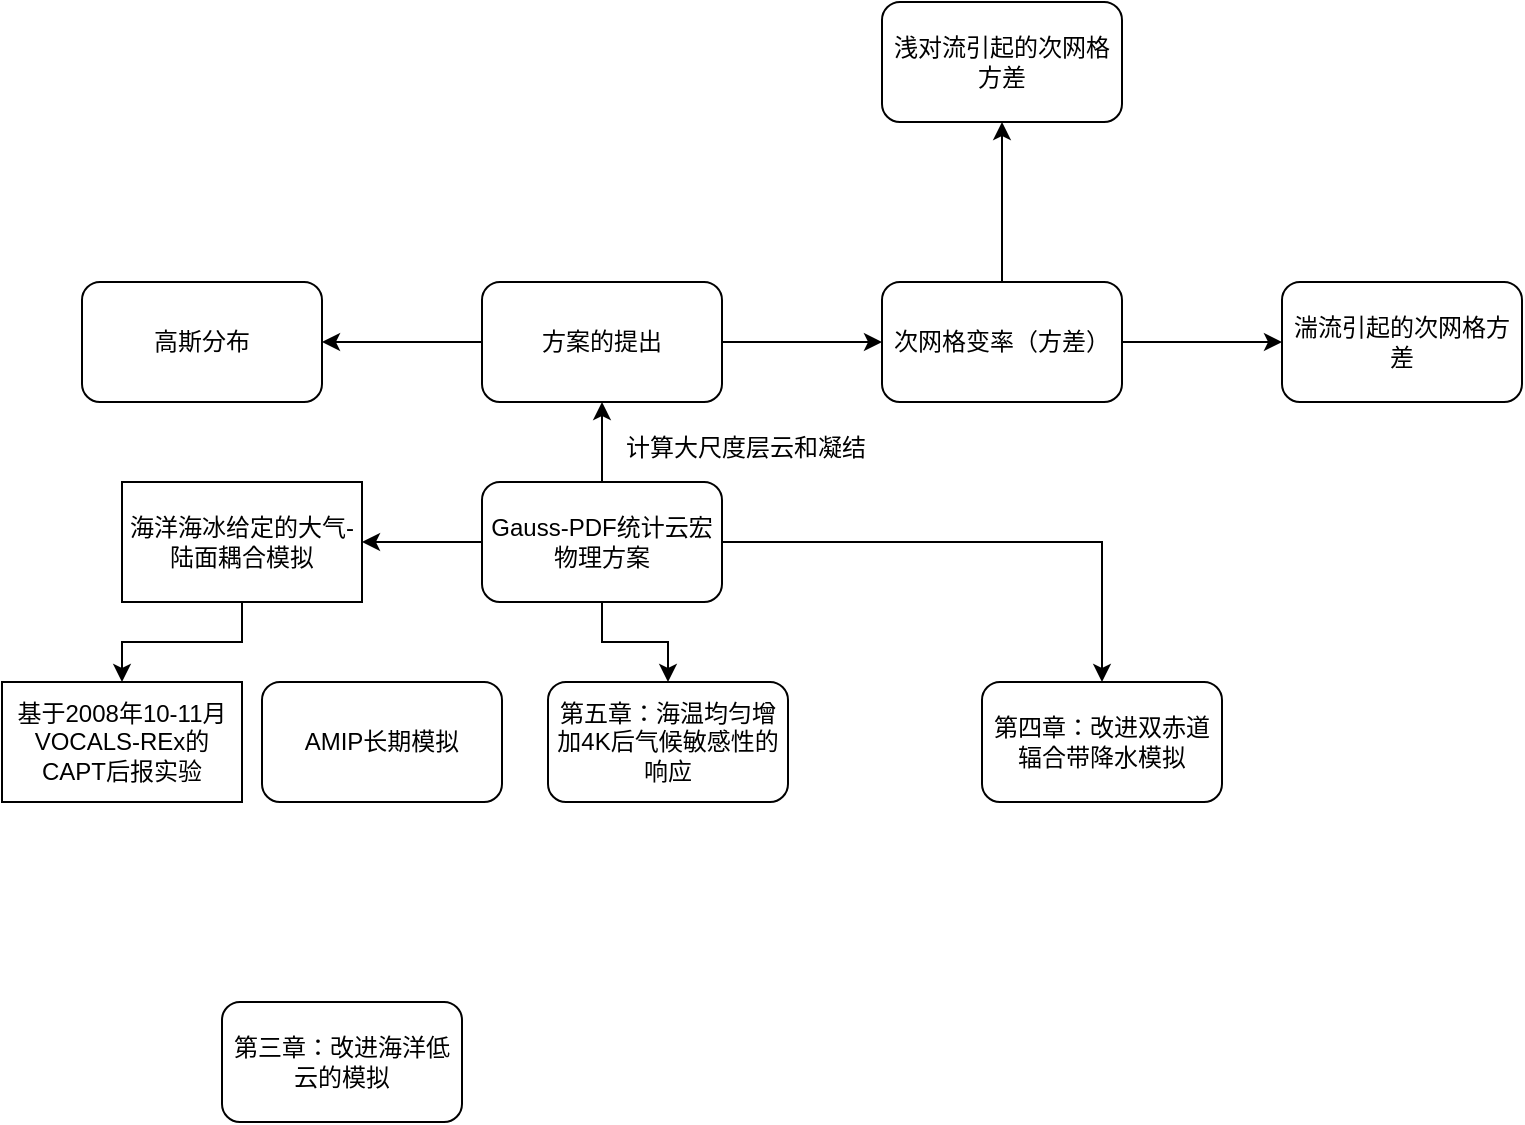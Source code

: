 <mxfile version="10.6.7" type="github"><diagram id="khHT-pT8tGAiW_tZvQOd" name="第 1 页"><mxGraphModel dx="869" dy="544" grid="1" gridSize="10" guides="1" tooltips="1" connect="1" arrows="1" fold="1" page="1" pageScale="1" pageWidth="827" pageHeight="1169" math="0" shadow="0"><root><mxCell id="0"/><mxCell id="1" parent="0"/><mxCell id="z7sMfUC4AmE6oy5Jhjeg-5" value="" style="edgeStyle=orthogonalEdgeStyle;rounded=0;orthogonalLoop=1;jettySize=auto;html=1;" edge="1" parent="1" source="z7sMfUC4AmE6oy5Jhjeg-1" target="z7sMfUC4AmE6oy5Jhjeg-4"><mxGeometry relative="1" as="geometry"/></mxCell><mxCell id="z7sMfUC4AmE6oy5Jhjeg-7" value="" style="edgeStyle=orthogonalEdgeStyle;rounded=0;orthogonalLoop=1;jettySize=auto;html=1;" edge="1" parent="1" source="z7sMfUC4AmE6oy5Jhjeg-1" target="z7sMfUC4AmE6oy5Jhjeg-6"><mxGeometry relative="1" as="geometry"/></mxCell><mxCell id="z7sMfUC4AmE6oy5Jhjeg-13" value="" style="edgeStyle=orthogonalEdgeStyle;rounded=0;orthogonalLoop=1;jettySize=auto;html=1;" edge="1" parent="1" source="z7sMfUC4AmE6oy5Jhjeg-1" target="z7sMfUC4AmE6oy5Jhjeg-12"><mxGeometry relative="1" as="geometry"/></mxCell><mxCell id="z7sMfUC4AmE6oy5Jhjeg-1" value="Gauss-PDF统计云宏物理方案" style="rounded=1;whiteSpace=wrap;html=1;" vertex="1" parent="1"><mxGeometry x="260" y="360" width="120" height="60" as="geometry"/></mxCell><mxCell id="z7sMfUC4AmE6oy5Jhjeg-16" value="" style="edgeStyle=orthogonalEdgeStyle;rounded=0;orthogonalLoop=1;jettySize=auto;html=1;" edge="1" parent="1" source="z7sMfUC4AmE6oy5Jhjeg-12" target="z7sMfUC4AmE6oy5Jhjeg-15"><mxGeometry relative="1" as="geometry"/></mxCell><mxCell id="z7sMfUC4AmE6oy5Jhjeg-18" value="" style="edgeStyle=orthogonalEdgeStyle;rounded=0;orthogonalLoop=1;jettySize=auto;html=1;" edge="1" parent="1" source="z7sMfUC4AmE6oy5Jhjeg-12" target="z7sMfUC4AmE6oy5Jhjeg-17"><mxGeometry relative="1" as="geometry"/></mxCell><mxCell id="z7sMfUC4AmE6oy5Jhjeg-12" value="方案的提出" style="rounded=1;whiteSpace=wrap;html=1;" vertex="1" parent="1"><mxGeometry x="260" y="260" width="120" height="60" as="geometry"/></mxCell><mxCell id="z7sMfUC4AmE6oy5Jhjeg-20" value="" style="edgeStyle=orthogonalEdgeStyle;rounded=0;orthogonalLoop=1;jettySize=auto;html=1;" edge="1" parent="1" source="z7sMfUC4AmE6oy5Jhjeg-17" target="z7sMfUC4AmE6oy5Jhjeg-19"><mxGeometry relative="1" as="geometry"/></mxCell><mxCell id="z7sMfUC4AmE6oy5Jhjeg-22" value="" style="edgeStyle=orthogonalEdgeStyle;rounded=0;orthogonalLoop=1;jettySize=auto;html=1;" edge="1" parent="1" source="z7sMfUC4AmE6oy5Jhjeg-17" target="z7sMfUC4AmE6oy5Jhjeg-21"><mxGeometry relative="1" as="geometry"/></mxCell><mxCell id="z7sMfUC4AmE6oy5Jhjeg-17" value="次网格变率（方差）" style="rounded=1;whiteSpace=wrap;html=1;" vertex="1" parent="1"><mxGeometry x="460" y="260" width="120" height="60" as="geometry"/></mxCell><mxCell id="z7sMfUC4AmE6oy5Jhjeg-21" value="浅对流引起的次网格方差" style="rounded=1;whiteSpace=wrap;html=1;" vertex="1" parent="1"><mxGeometry x="460" y="120" width="120" height="60" as="geometry"/></mxCell><mxCell id="z7sMfUC4AmE6oy5Jhjeg-19" value="湍流引起的次网格方差" style="rounded=1;whiteSpace=wrap;html=1;" vertex="1" parent="1"><mxGeometry x="660" y="260" width="120" height="60" as="geometry"/></mxCell><mxCell id="z7sMfUC4AmE6oy5Jhjeg-15" value="高斯分布" style="rounded=1;whiteSpace=wrap;html=1;" vertex="1" parent="1"><mxGeometry x="60" y="260" width="120" height="60" as="geometry"/></mxCell><mxCell id="z7sMfUC4AmE6oy5Jhjeg-6" value="第五章：海温均匀增加4K后气候敏感性的响应" style="rounded=1;whiteSpace=wrap;html=1;" vertex="1" parent="1"><mxGeometry x="293" y="460" width="120" height="60" as="geometry"/></mxCell><mxCell id="z7sMfUC4AmE6oy5Jhjeg-4" value="第四章：改进双赤道辐合带降水模拟" style="rounded=1;whiteSpace=wrap;html=1;" vertex="1" parent="1"><mxGeometry x="510" y="460" width="120" height="60" as="geometry"/></mxCell><mxCell id="z7sMfUC4AmE6oy5Jhjeg-2" value="第三章：改进海洋低云的模拟" style="rounded=1;whiteSpace=wrap;html=1;" vertex="1" parent="1"><mxGeometry x="130" y="620" width="120" height="60" as="geometry"/></mxCell><mxCell id="z7sMfUC4AmE6oy5Jhjeg-33" value="AMIP长期模拟" style="rounded=1;whiteSpace=wrap;html=1;" vertex="1" parent="1"><mxGeometry x="150" y="460" width="120" height="60" as="geometry"/></mxCell><mxCell id="z7sMfUC4AmE6oy5Jhjeg-26" value="计算大尺度层云和凝结" style="text;html=1;resizable=0;points=[];autosize=1;align=left;verticalAlign=top;spacingTop=-4;" vertex="1" parent="1"><mxGeometry x="330" y="333" width="140" height="20" as="geometry"/></mxCell><mxCell id="z7sMfUC4AmE6oy5Jhjeg-41" value="" style="edgeStyle=orthogonalEdgeStyle;rounded=0;orthogonalLoop=1;jettySize=auto;html=1;" edge="1" parent="1" source="z7sMfUC4AmE6oy5Jhjeg-35" target="z7sMfUC4AmE6oy5Jhjeg-40"><mxGeometry relative="1" as="geometry"/></mxCell><mxCell id="z7sMfUC4AmE6oy5Jhjeg-35" value="海洋海冰给定的大气-陆面耦合模拟" style="rounded=0;whiteSpace=wrap;html=1;" vertex="1" parent="1"><mxGeometry x="80" y="360" width="120" height="60" as="geometry"/></mxCell><mxCell id="z7sMfUC4AmE6oy5Jhjeg-40" value="基于2008年10-11月VOCALS-REx的CAPT后报实验" style="rounded=0;whiteSpace=wrap;html=1;" vertex="1" parent="1"><mxGeometry x="20" y="460" width="120" height="60" as="geometry"/></mxCell><mxCell id="z7sMfUC4AmE6oy5Jhjeg-36" value="" style="edgeStyle=orthogonalEdgeStyle;rounded=0;orthogonalLoop=1;jettySize=auto;html=1;" edge="1" parent="1" source="z7sMfUC4AmE6oy5Jhjeg-1" target="z7sMfUC4AmE6oy5Jhjeg-35"><mxGeometry relative="1" as="geometry"><mxPoint x="260" y="390" as="sourcePoint"/><mxPoint x="120" y="510" as="targetPoint"/></mxGeometry></mxCell></root></mxGraphModel></diagram></mxfile>